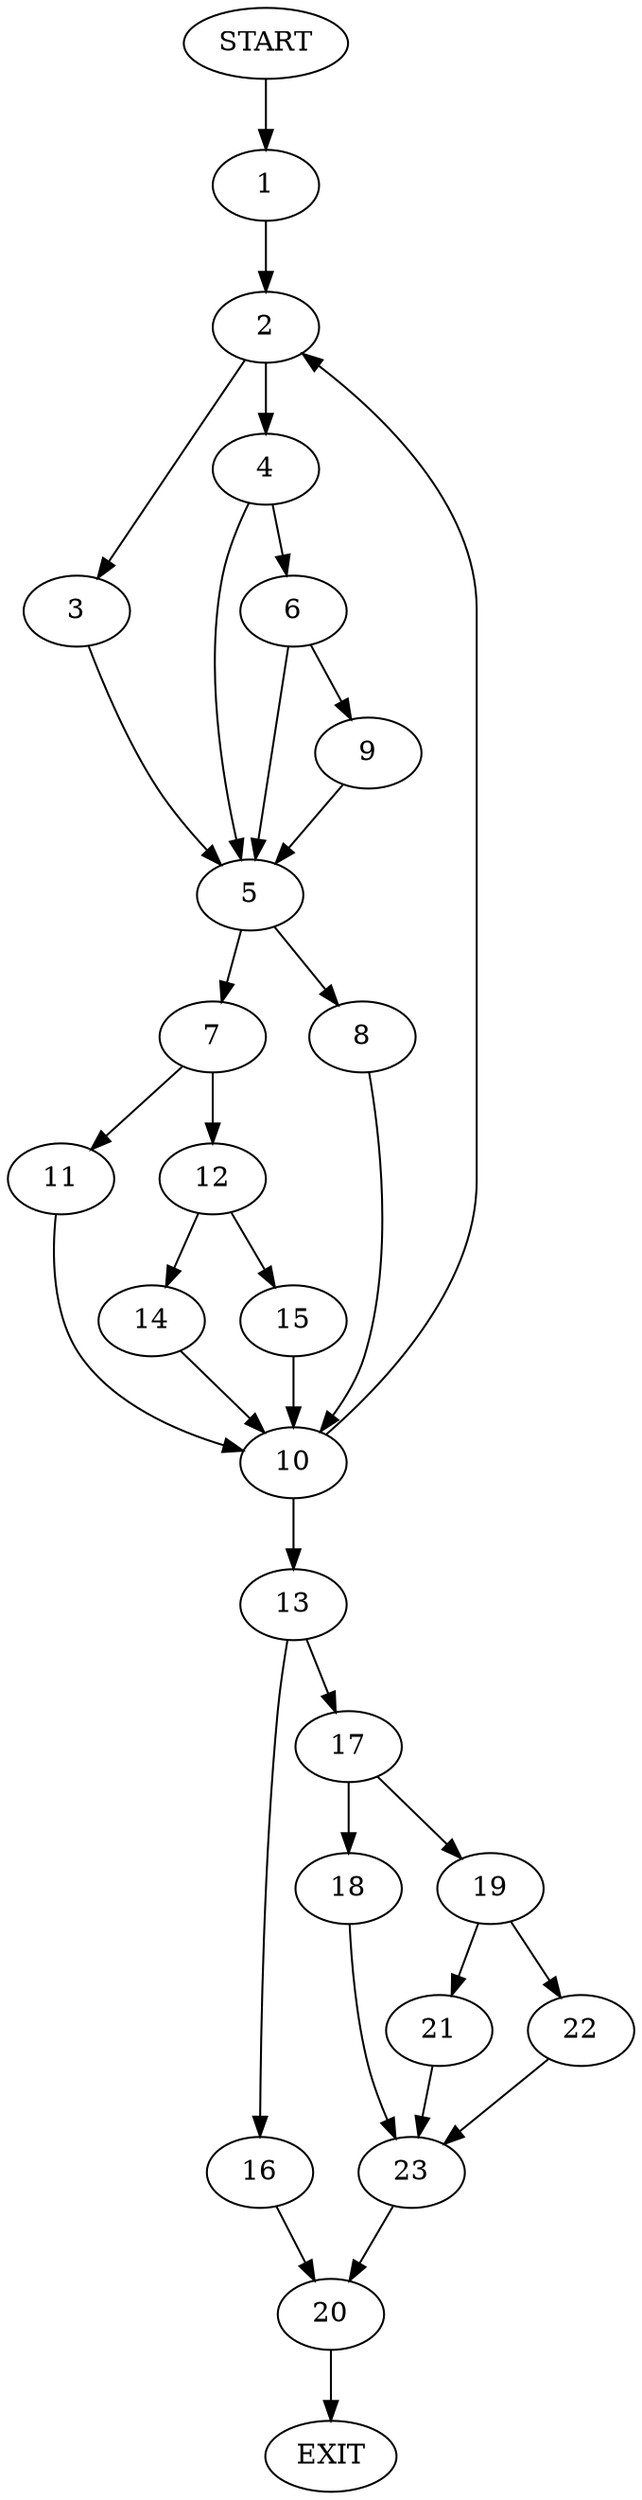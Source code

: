 digraph {
0 [label="START"]
24 [label="EXIT"]
0 -> 1
1 -> 2
2 -> 3
2 -> 4
4 -> 5
4 -> 6
3 -> 5
5 -> 7
5 -> 8
6 -> 5
6 -> 9
9 -> 5
8 -> 10
7 -> 11
7 -> 12
10 -> 2
10 -> 13
12 -> 14
12 -> 15
11 -> 10
14 -> 10
15 -> 10
13 -> 16
13 -> 17
17 -> 18
17 -> 19
16 -> 20
19 -> 21
19 -> 22
18 -> 23
23 -> 20
21 -> 23
22 -> 23
20 -> 24
}

